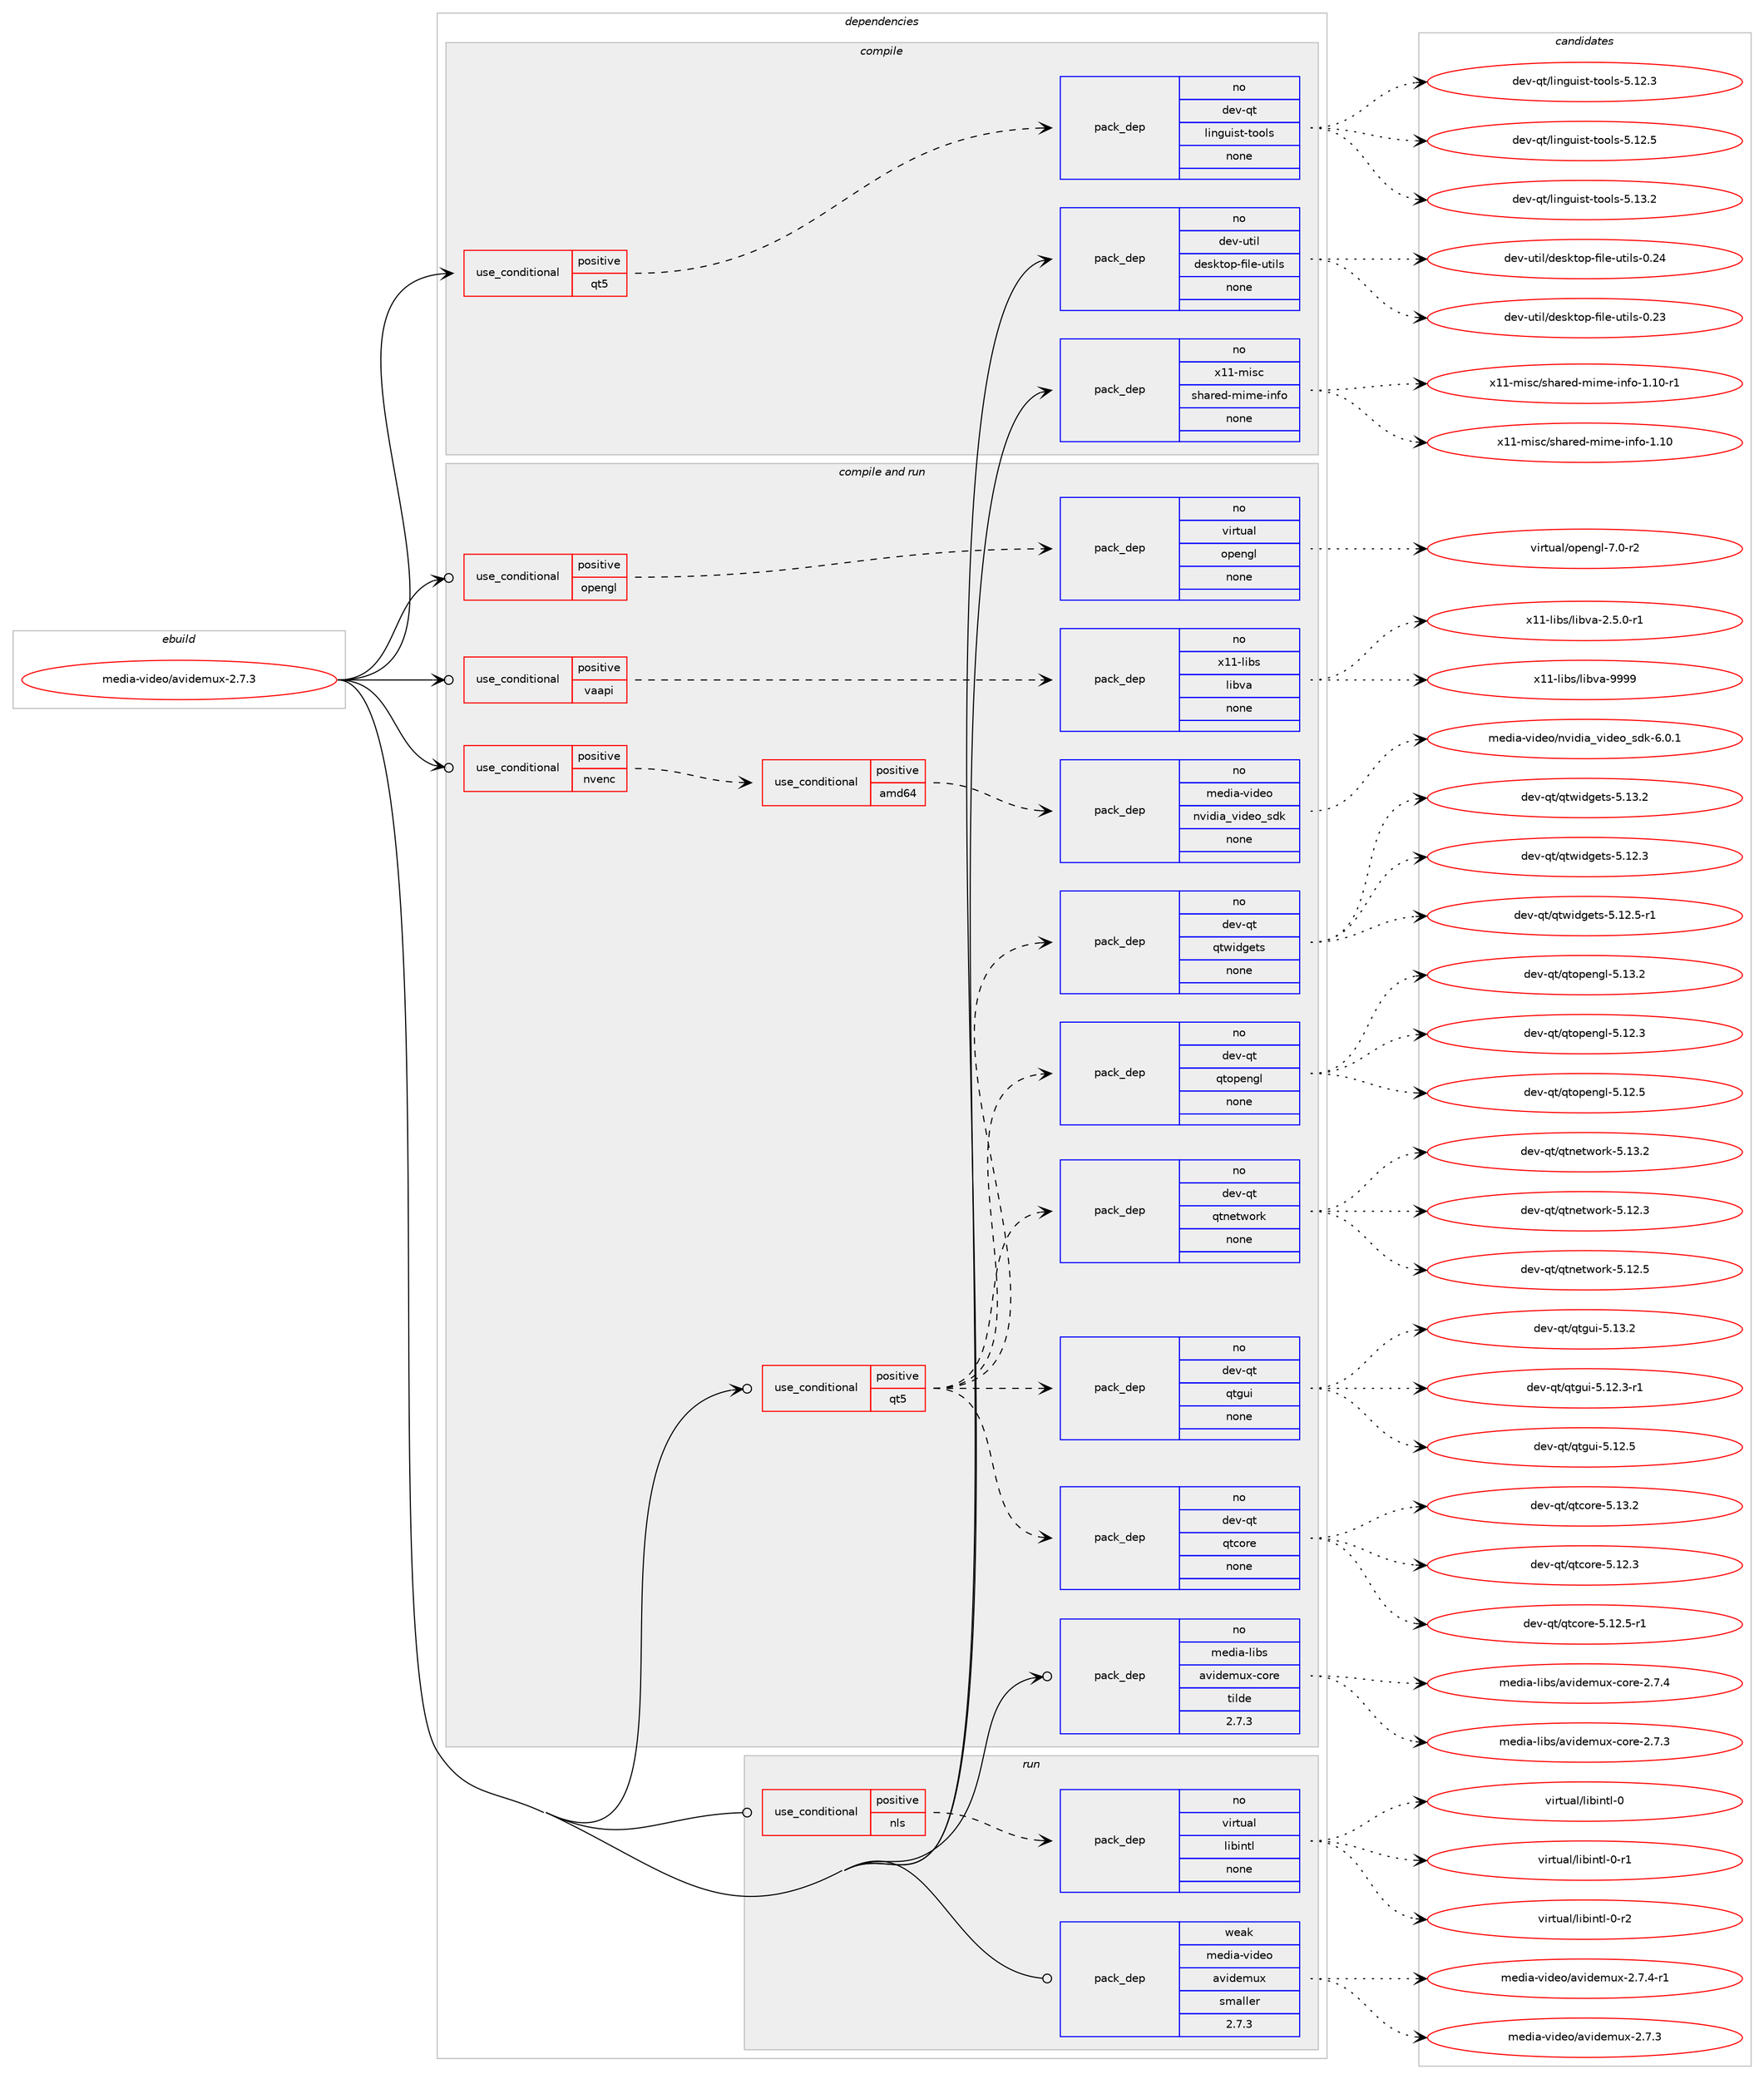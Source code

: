 digraph prolog {

# *************
# Graph options
# *************

newrank=true;
concentrate=true;
compound=true;
graph [rankdir=LR,fontname=Helvetica,fontsize=10,ranksep=1.5];#, ranksep=2.5, nodesep=0.2];
edge  [arrowhead=vee];
node  [fontname=Helvetica,fontsize=10];

# **********
# The ebuild
# **********

subgraph cluster_leftcol {
color=gray;
rank=same;
label=<<i>ebuild</i>>;
id [label="media-video/avidemux-2.7.3", color=red, width=4, href="../media-video/avidemux-2.7.3.svg"];
}

# ****************
# The dependencies
# ****************

subgraph cluster_midcol {
color=gray;
label=<<i>dependencies</i>>;
subgraph cluster_compile {
fillcolor="#eeeeee";
style=filled;
label=<<i>compile</i>>;
subgraph cond195768 {
dependency805948 [label=<<TABLE BORDER="0" CELLBORDER="1" CELLSPACING="0" CELLPADDING="4"><TR><TD ROWSPAN="3" CELLPADDING="10">use_conditional</TD></TR><TR><TD>positive</TD></TR><TR><TD>qt5</TD></TR></TABLE>>, shape=none, color=red];
subgraph pack596108 {
dependency805949 [label=<<TABLE BORDER="0" CELLBORDER="1" CELLSPACING="0" CELLPADDING="4" WIDTH="220"><TR><TD ROWSPAN="6" CELLPADDING="30">pack_dep</TD></TR><TR><TD WIDTH="110">no</TD></TR><TR><TD>dev-qt</TD></TR><TR><TD>linguist-tools</TD></TR><TR><TD>none</TD></TR><TR><TD></TD></TR></TABLE>>, shape=none, color=blue];
}
dependency805948:e -> dependency805949:w [weight=20,style="dashed",arrowhead="vee"];
}
id:e -> dependency805948:w [weight=20,style="solid",arrowhead="vee"];
subgraph pack596109 {
dependency805950 [label=<<TABLE BORDER="0" CELLBORDER="1" CELLSPACING="0" CELLPADDING="4" WIDTH="220"><TR><TD ROWSPAN="6" CELLPADDING="30">pack_dep</TD></TR><TR><TD WIDTH="110">no</TD></TR><TR><TD>dev-util</TD></TR><TR><TD>desktop-file-utils</TD></TR><TR><TD>none</TD></TR><TR><TD></TD></TR></TABLE>>, shape=none, color=blue];
}
id:e -> dependency805950:w [weight=20,style="solid",arrowhead="vee"];
subgraph pack596110 {
dependency805951 [label=<<TABLE BORDER="0" CELLBORDER="1" CELLSPACING="0" CELLPADDING="4" WIDTH="220"><TR><TD ROWSPAN="6" CELLPADDING="30">pack_dep</TD></TR><TR><TD WIDTH="110">no</TD></TR><TR><TD>x11-misc</TD></TR><TR><TD>shared-mime-info</TD></TR><TR><TD>none</TD></TR><TR><TD></TD></TR></TABLE>>, shape=none, color=blue];
}
id:e -> dependency805951:w [weight=20,style="solid",arrowhead="vee"];
}
subgraph cluster_compileandrun {
fillcolor="#eeeeee";
style=filled;
label=<<i>compile and run</i>>;
subgraph cond195769 {
dependency805952 [label=<<TABLE BORDER="0" CELLBORDER="1" CELLSPACING="0" CELLPADDING="4"><TR><TD ROWSPAN="3" CELLPADDING="10">use_conditional</TD></TR><TR><TD>positive</TD></TR><TR><TD>nvenc</TD></TR></TABLE>>, shape=none, color=red];
subgraph cond195770 {
dependency805953 [label=<<TABLE BORDER="0" CELLBORDER="1" CELLSPACING="0" CELLPADDING="4"><TR><TD ROWSPAN="3" CELLPADDING="10">use_conditional</TD></TR><TR><TD>positive</TD></TR><TR><TD>amd64</TD></TR></TABLE>>, shape=none, color=red];
subgraph pack596111 {
dependency805954 [label=<<TABLE BORDER="0" CELLBORDER="1" CELLSPACING="0" CELLPADDING="4" WIDTH="220"><TR><TD ROWSPAN="6" CELLPADDING="30">pack_dep</TD></TR><TR><TD WIDTH="110">no</TD></TR><TR><TD>media-video</TD></TR><TR><TD>nvidia_video_sdk</TD></TR><TR><TD>none</TD></TR><TR><TD></TD></TR></TABLE>>, shape=none, color=blue];
}
dependency805953:e -> dependency805954:w [weight=20,style="dashed",arrowhead="vee"];
}
dependency805952:e -> dependency805953:w [weight=20,style="dashed",arrowhead="vee"];
}
id:e -> dependency805952:w [weight=20,style="solid",arrowhead="odotvee"];
subgraph cond195771 {
dependency805955 [label=<<TABLE BORDER="0" CELLBORDER="1" CELLSPACING="0" CELLPADDING="4"><TR><TD ROWSPAN="3" CELLPADDING="10">use_conditional</TD></TR><TR><TD>positive</TD></TR><TR><TD>opengl</TD></TR></TABLE>>, shape=none, color=red];
subgraph pack596112 {
dependency805956 [label=<<TABLE BORDER="0" CELLBORDER="1" CELLSPACING="0" CELLPADDING="4" WIDTH="220"><TR><TD ROWSPAN="6" CELLPADDING="30">pack_dep</TD></TR><TR><TD WIDTH="110">no</TD></TR><TR><TD>virtual</TD></TR><TR><TD>opengl</TD></TR><TR><TD>none</TD></TR><TR><TD></TD></TR></TABLE>>, shape=none, color=blue];
}
dependency805955:e -> dependency805956:w [weight=20,style="dashed",arrowhead="vee"];
}
id:e -> dependency805955:w [weight=20,style="solid",arrowhead="odotvee"];
subgraph cond195772 {
dependency805957 [label=<<TABLE BORDER="0" CELLBORDER="1" CELLSPACING="0" CELLPADDING="4"><TR><TD ROWSPAN="3" CELLPADDING="10">use_conditional</TD></TR><TR><TD>positive</TD></TR><TR><TD>qt5</TD></TR></TABLE>>, shape=none, color=red];
subgraph pack596113 {
dependency805958 [label=<<TABLE BORDER="0" CELLBORDER="1" CELLSPACING="0" CELLPADDING="4" WIDTH="220"><TR><TD ROWSPAN="6" CELLPADDING="30">pack_dep</TD></TR><TR><TD WIDTH="110">no</TD></TR><TR><TD>dev-qt</TD></TR><TR><TD>qtcore</TD></TR><TR><TD>none</TD></TR><TR><TD></TD></TR></TABLE>>, shape=none, color=blue];
}
dependency805957:e -> dependency805958:w [weight=20,style="dashed",arrowhead="vee"];
subgraph pack596114 {
dependency805959 [label=<<TABLE BORDER="0" CELLBORDER="1" CELLSPACING="0" CELLPADDING="4" WIDTH="220"><TR><TD ROWSPAN="6" CELLPADDING="30">pack_dep</TD></TR><TR><TD WIDTH="110">no</TD></TR><TR><TD>dev-qt</TD></TR><TR><TD>qtgui</TD></TR><TR><TD>none</TD></TR><TR><TD></TD></TR></TABLE>>, shape=none, color=blue];
}
dependency805957:e -> dependency805959:w [weight=20,style="dashed",arrowhead="vee"];
subgraph pack596115 {
dependency805960 [label=<<TABLE BORDER="0" CELLBORDER="1" CELLSPACING="0" CELLPADDING="4" WIDTH="220"><TR><TD ROWSPAN="6" CELLPADDING="30">pack_dep</TD></TR><TR><TD WIDTH="110">no</TD></TR><TR><TD>dev-qt</TD></TR><TR><TD>qtnetwork</TD></TR><TR><TD>none</TD></TR><TR><TD></TD></TR></TABLE>>, shape=none, color=blue];
}
dependency805957:e -> dependency805960:w [weight=20,style="dashed",arrowhead="vee"];
subgraph pack596116 {
dependency805961 [label=<<TABLE BORDER="0" CELLBORDER="1" CELLSPACING="0" CELLPADDING="4" WIDTH="220"><TR><TD ROWSPAN="6" CELLPADDING="30">pack_dep</TD></TR><TR><TD WIDTH="110">no</TD></TR><TR><TD>dev-qt</TD></TR><TR><TD>qtopengl</TD></TR><TR><TD>none</TD></TR><TR><TD></TD></TR></TABLE>>, shape=none, color=blue];
}
dependency805957:e -> dependency805961:w [weight=20,style="dashed",arrowhead="vee"];
subgraph pack596117 {
dependency805962 [label=<<TABLE BORDER="0" CELLBORDER="1" CELLSPACING="0" CELLPADDING="4" WIDTH="220"><TR><TD ROWSPAN="6" CELLPADDING="30">pack_dep</TD></TR><TR><TD WIDTH="110">no</TD></TR><TR><TD>dev-qt</TD></TR><TR><TD>qtwidgets</TD></TR><TR><TD>none</TD></TR><TR><TD></TD></TR></TABLE>>, shape=none, color=blue];
}
dependency805957:e -> dependency805962:w [weight=20,style="dashed",arrowhead="vee"];
}
id:e -> dependency805957:w [weight=20,style="solid",arrowhead="odotvee"];
subgraph cond195773 {
dependency805963 [label=<<TABLE BORDER="0" CELLBORDER="1" CELLSPACING="0" CELLPADDING="4"><TR><TD ROWSPAN="3" CELLPADDING="10">use_conditional</TD></TR><TR><TD>positive</TD></TR><TR><TD>vaapi</TD></TR></TABLE>>, shape=none, color=red];
subgraph pack596118 {
dependency805964 [label=<<TABLE BORDER="0" CELLBORDER="1" CELLSPACING="0" CELLPADDING="4" WIDTH="220"><TR><TD ROWSPAN="6" CELLPADDING="30">pack_dep</TD></TR><TR><TD WIDTH="110">no</TD></TR><TR><TD>x11-libs</TD></TR><TR><TD>libva</TD></TR><TR><TD>none</TD></TR><TR><TD></TD></TR></TABLE>>, shape=none, color=blue];
}
dependency805963:e -> dependency805964:w [weight=20,style="dashed",arrowhead="vee"];
}
id:e -> dependency805963:w [weight=20,style="solid",arrowhead="odotvee"];
subgraph pack596119 {
dependency805965 [label=<<TABLE BORDER="0" CELLBORDER="1" CELLSPACING="0" CELLPADDING="4" WIDTH="220"><TR><TD ROWSPAN="6" CELLPADDING="30">pack_dep</TD></TR><TR><TD WIDTH="110">no</TD></TR><TR><TD>media-libs</TD></TR><TR><TD>avidemux-core</TD></TR><TR><TD>tilde</TD></TR><TR><TD>2.7.3</TD></TR></TABLE>>, shape=none, color=blue];
}
id:e -> dependency805965:w [weight=20,style="solid",arrowhead="odotvee"];
}
subgraph cluster_run {
fillcolor="#eeeeee";
style=filled;
label=<<i>run</i>>;
subgraph cond195774 {
dependency805966 [label=<<TABLE BORDER="0" CELLBORDER="1" CELLSPACING="0" CELLPADDING="4"><TR><TD ROWSPAN="3" CELLPADDING="10">use_conditional</TD></TR><TR><TD>positive</TD></TR><TR><TD>nls</TD></TR></TABLE>>, shape=none, color=red];
subgraph pack596120 {
dependency805967 [label=<<TABLE BORDER="0" CELLBORDER="1" CELLSPACING="0" CELLPADDING="4" WIDTH="220"><TR><TD ROWSPAN="6" CELLPADDING="30">pack_dep</TD></TR><TR><TD WIDTH="110">no</TD></TR><TR><TD>virtual</TD></TR><TR><TD>libintl</TD></TR><TR><TD>none</TD></TR><TR><TD></TD></TR></TABLE>>, shape=none, color=blue];
}
dependency805966:e -> dependency805967:w [weight=20,style="dashed",arrowhead="vee"];
}
id:e -> dependency805966:w [weight=20,style="solid",arrowhead="odot"];
subgraph pack596121 {
dependency805968 [label=<<TABLE BORDER="0" CELLBORDER="1" CELLSPACING="0" CELLPADDING="4" WIDTH="220"><TR><TD ROWSPAN="6" CELLPADDING="30">pack_dep</TD></TR><TR><TD WIDTH="110">weak</TD></TR><TR><TD>media-video</TD></TR><TR><TD>avidemux</TD></TR><TR><TD>smaller</TD></TR><TR><TD>2.7.3</TD></TR></TABLE>>, shape=none, color=blue];
}
id:e -> dependency805968:w [weight=20,style="solid",arrowhead="odot"];
}
}

# **************
# The candidates
# **************

subgraph cluster_choices {
rank=same;
color=gray;
label=<<i>candidates</i>>;

subgraph choice596108 {
color=black;
nodesep=1;
choice10010111845113116471081051101031171051151164511611111110811545534649504651 [label="dev-qt/linguist-tools-5.12.3", color=red, width=4,href="../dev-qt/linguist-tools-5.12.3.svg"];
choice10010111845113116471081051101031171051151164511611111110811545534649504653 [label="dev-qt/linguist-tools-5.12.5", color=red, width=4,href="../dev-qt/linguist-tools-5.12.5.svg"];
choice10010111845113116471081051101031171051151164511611111110811545534649514650 [label="dev-qt/linguist-tools-5.13.2", color=red, width=4,href="../dev-qt/linguist-tools-5.13.2.svg"];
dependency805949:e -> choice10010111845113116471081051101031171051151164511611111110811545534649504651:w [style=dotted,weight="100"];
dependency805949:e -> choice10010111845113116471081051101031171051151164511611111110811545534649504653:w [style=dotted,weight="100"];
dependency805949:e -> choice10010111845113116471081051101031171051151164511611111110811545534649514650:w [style=dotted,weight="100"];
}
subgraph choice596109 {
color=black;
nodesep=1;
choice100101118451171161051084710010111510711611111245102105108101451171161051081154548465051 [label="dev-util/desktop-file-utils-0.23", color=red, width=4,href="../dev-util/desktop-file-utils-0.23.svg"];
choice100101118451171161051084710010111510711611111245102105108101451171161051081154548465052 [label="dev-util/desktop-file-utils-0.24", color=red, width=4,href="../dev-util/desktop-file-utils-0.24.svg"];
dependency805950:e -> choice100101118451171161051084710010111510711611111245102105108101451171161051081154548465051:w [style=dotted,weight="100"];
dependency805950:e -> choice100101118451171161051084710010111510711611111245102105108101451171161051081154548465052:w [style=dotted,weight="100"];
}
subgraph choice596110 {
color=black;
nodesep=1;
choice12049494510910511599471151049711410110045109105109101451051101021114549464948 [label="x11-misc/shared-mime-info-1.10", color=red, width=4,href="../x11-misc/shared-mime-info-1.10.svg"];
choice120494945109105115994711510497114101100451091051091014510511010211145494649484511449 [label="x11-misc/shared-mime-info-1.10-r1", color=red, width=4,href="../x11-misc/shared-mime-info-1.10-r1.svg"];
dependency805951:e -> choice12049494510910511599471151049711410110045109105109101451051101021114549464948:w [style=dotted,weight="100"];
dependency805951:e -> choice120494945109105115994711510497114101100451091051091014510511010211145494649484511449:w [style=dotted,weight="100"];
}
subgraph choice596111 {
color=black;
nodesep=1;
choice109101100105974511810510010111147110118105100105979511810510010111195115100107455446484649 [label="media-video/nvidia_video_sdk-6.0.1", color=red, width=4,href="../media-video/nvidia_video_sdk-6.0.1.svg"];
dependency805954:e -> choice109101100105974511810510010111147110118105100105979511810510010111195115100107455446484649:w [style=dotted,weight="100"];
}
subgraph choice596112 {
color=black;
nodesep=1;
choice1181051141161179710847111112101110103108455546484511450 [label="virtual/opengl-7.0-r2", color=red, width=4,href="../virtual/opengl-7.0-r2.svg"];
dependency805956:e -> choice1181051141161179710847111112101110103108455546484511450:w [style=dotted,weight="100"];
}
subgraph choice596113 {
color=black;
nodesep=1;
choice10010111845113116471131169911111410145534649504651 [label="dev-qt/qtcore-5.12.3", color=red, width=4,href="../dev-qt/qtcore-5.12.3.svg"];
choice100101118451131164711311699111114101455346495046534511449 [label="dev-qt/qtcore-5.12.5-r1", color=red, width=4,href="../dev-qt/qtcore-5.12.5-r1.svg"];
choice10010111845113116471131169911111410145534649514650 [label="dev-qt/qtcore-5.13.2", color=red, width=4,href="../dev-qt/qtcore-5.13.2.svg"];
dependency805958:e -> choice10010111845113116471131169911111410145534649504651:w [style=dotted,weight="100"];
dependency805958:e -> choice100101118451131164711311699111114101455346495046534511449:w [style=dotted,weight="100"];
dependency805958:e -> choice10010111845113116471131169911111410145534649514650:w [style=dotted,weight="100"];
}
subgraph choice596114 {
color=black;
nodesep=1;
choice1001011184511311647113116103117105455346495046514511449 [label="dev-qt/qtgui-5.12.3-r1", color=red, width=4,href="../dev-qt/qtgui-5.12.3-r1.svg"];
choice100101118451131164711311610311710545534649504653 [label="dev-qt/qtgui-5.12.5", color=red, width=4,href="../dev-qt/qtgui-5.12.5.svg"];
choice100101118451131164711311610311710545534649514650 [label="dev-qt/qtgui-5.13.2", color=red, width=4,href="../dev-qt/qtgui-5.13.2.svg"];
dependency805959:e -> choice1001011184511311647113116103117105455346495046514511449:w [style=dotted,weight="100"];
dependency805959:e -> choice100101118451131164711311610311710545534649504653:w [style=dotted,weight="100"];
dependency805959:e -> choice100101118451131164711311610311710545534649514650:w [style=dotted,weight="100"];
}
subgraph choice596115 {
color=black;
nodesep=1;
choice100101118451131164711311611010111611911111410745534649504651 [label="dev-qt/qtnetwork-5.12.3", color=red, width=4,href="../dev-qt/qtnetwork-5.12.3.svg"];
choice100101118451131164711311611010111611911111410745534649504653 [label="dev-qt/qtnetwork-5.12.5", color=red, width=4,href="../dev-qt/qtnetwork-5.12.5.svg"];
choice100101118451131164711311611010111611911111410745534649514650 [label="dev-qt/qtnetwork-5.13.2", color=red, width=4,href="../dev-qt/qtnetwork-5.13.2.svg"];
dependency805960:e -> choice100101118451131164711311611010111611911111410745534649504651:w [style=dotted,weight="100"];
dependency805960:e -> choice100101118451131164711311611010111611911111410745534649504653:w [style=dotted,weight="100"];
dependency805960:e -> choice100101118451131164711311611010111611911111410745534649514650:w [style=dotted,weight="100"];
}
subgraph choice596116 {
color=black;
nodesep=1;
choice100101118451131164711311611111210111010310845534649504651 [label="dev-qt/qtopengl-5.12.3", color=red, width=4,href="../dev-qt/qtopengl-5.12.3.svg"];
choice100101118451131164711311611111210111010310845534649504653 [label="dev-qt/qtopengl-5.12.5", color=red, width=4,href="../dev-qt/qtopengl-5.12.5.svg"];
choice100101118451131164711311611111210111010310845534649514650 [label="dev-qt/qtopengl-5.13.2", color=red, width=4,href="../dev-qt/qtopengl-5.13.2.svg"];
dependency805961:e -> choice100101118451131164711311611111210111010310845534649504651:w [style=dotted,weight="100"];
dependency805961:e -> choice100101118451131164711311611111210111010310845534649504653:w [style=dotted,weight="100"];
dependency805961:e -> choice100101118451131164711311611111210111010310845534649514650:w [style=dotted,weight="100"];
}
subgraph choice596117 {
color=black;
nodesep=1;
choice100101118451131164711311611910510010310111611545534649504651 [label="dev-qt/qtwidgets-5.12.3", color=red, width=4,href="../dev-qt/qtwidgets-5.12.3.svg"];
choice1001011184511311647113116119105100103101116115455346495046534511449 [label="dev-qt/qtwidgets-5.12.5-r1", color=red, width=4,href="../dev-qt/qtwidgets-5.12.5-r1.svg"];
choice100101118451131164711311611910510010310111611545534649514650 [label="dev-qt/qtwidgets-5.13.2", color=red, width=4,href="../dev-qt/qtwidgets-5.13.2.svg"];
dependency805962:e -> choice100101118451131164711311611910510010310111611545534649504651:w [style=dotted,weight="100"];
dependency805962:e -> choice1001011184511311647113116119105100103101116115455346495046534511449:w [style=dotted,weight="100"];
dependency805962:e -> choice100101118451131164711311611910510010310111611545534649514650:w [style=dotted,weight="100"];
}
subgraph choice596118 {
color=black;
nodesep=1;
choice120494945108105981154710810598118974550465346484511449 [label="x11-libs/libva-2.5.0-r1", color=red, width=4,href="../x11-libs/libva-2.5.0-r1.svg"];
choice120494945108105981154710810598118974557575757 [label="x11-libs/libva-9999", color=red, width=4,href="../x11-libs/libva-9999.svg"];
dependency805964:e -> choice120494945108105981154710810598118974550465346484511449:w [style=dotted,weight="100"];
dependency805964:e -> choice120494945108105981154710810598118974557575757:w [style=dotted,weight="100"];
}
subgraph choice596119 {
color=black;
nodesep=1;
choice10910110010597451081059811547971181051001011091171204599111114101455046554651 [label="media-libs/avidemux-core-2.7.3", color=red, width=4,href="../media-libs/avidemux-core-2.7.3.svg"];
choice10910110010597451081059811547971181051001011091171204599111114101455046554652 [label="media-libs/avidemux-core-2.7.4", color=red, width=4,href="../media-libs/avidemux-core-2.7.4.svg"];
dependency805965:e -> choice10910110010597451081059811547971181051001011091171204599111114101455046554651:w [style=dotted,weight="100"];
dependency805965:e -> choice10910110010597451081059811547971181051001011091171204599111114101455046554652:w [style=dotted,weight="100"];
}
subgraph choice596120 {
color=black;
nodesep=1;
choice1181051141161179710847108105981051101161084548 [label="virtual/libintl-0", color=red, width=4,href="../virtual/libintl-0.svg"];
choice11810511411611797108471081059810511011610845484511449 [label="virtual/libintl-0-r1", color=red, width=4,href="../virtual/libintl-0-r1.svg"];
choice11810511411611797108471081059810511011610845484511450 [label="virtual/libintl-0-r2", color=red, width=4,href="../virtual/libintl-0-r2.svg"];
dependency805967:e -> choice1181051141161179710847108105981051101161084548:w [style=dotted,weight="100"];
dependency805967:e -> choice11810511411611797108471081059810511011610845484511449:w [style=dotted,weight="100"];
dependency805967:e -> choice11810511411611797108471081059810511011610845484511450:w [style=dotted,weight="100"];
}
subgraph choice596121 {
color=black;
nodesep=1;
choice10910110010597451181051001011114797118105100101109117120455046554651 [label="media-video/avidemux-2.7.3", color=red, width=4,href="../media-video/avidemux-2.7.3.svg"];
choice109101100105974511810510010111147971181051001011091171204550465546524511449 [label="media-video/avidemux-2.7.4-r1", color=red, width=4,href="../media-video/avidemux-2.7.4-r1.svg"];
dependency805968:e -> choice10910110010597451181051001011114797118105100101109117120455046554651:w [style=dotted,weight="100"];
dependency805968:e -> choice109101100105974511810510010111147971181051001011091171204550465546524511449:w [style=dotted,weight="100"];
}
}

}
